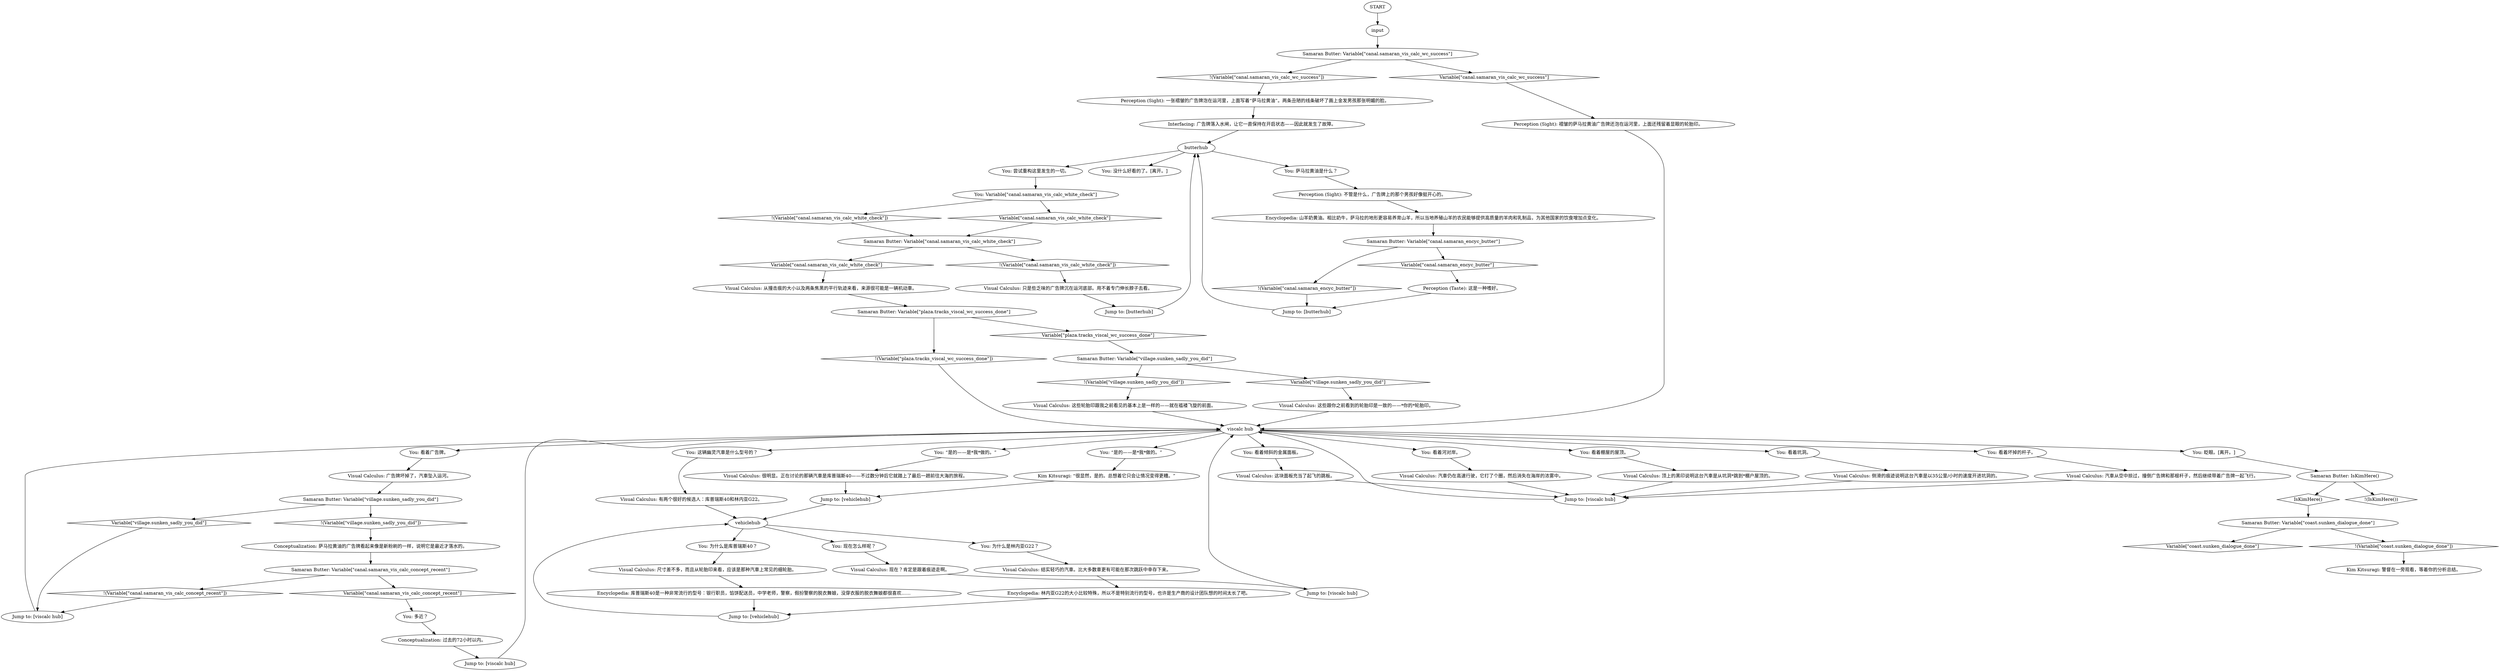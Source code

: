 # CANAL / SAMARAN BUTTER SIGN VISCAL
# You find tire tracks indicating that a car leapt over the canal.
# ==================================================
digraph G {
	  0 [label="START"];
	  1 [label="input"];
	  2 [label="Jump to: [vehiclehub]"];
	  3 [label="Samaran Butter: Variable[\"plaza.tracks_viscal_wc_success_done\"]"];
	  4 [label="Variable[\"plaza.tracks_viscal_wc_success_done\"]", shape=diamond];
	  5 [label="!(Variable[\"plaza.tracks_viscal_wc_success_done\"])", shape=diamond];
	  6 [label="butterhub"];
	  7 [label="Jump to: [butterhub]"];
	  8 [label="You: 看着广告牌。"];
	  9 [label="Samaran Butter: IsKimHere()"];
	  10 [label="IsKimHere()", shape=diamond];
	  11 [label="!(IsKimHere())", shape=diamond];
	  12 [label="You: 看着棚屋的屋顶。"];
	  13 [label="Conceptualization: 萨马拉黄油的广告牌看起来像是新粉刷的一样，说明它是最近才落水的。"];
	  14 [label="Visual Calculus: 从撞击痕的大小以及两条焦黑的平行轨迹来看，来源很可能是一辆机动車。"];
	  15 [label="You: 看着坏掉的杆子。"];
	  16 [label="Samaran Butter: Variable[\"canal.samaran_vis_calc_wc_success\"]"];
	  17 [label="Variable[\"canal.samaran_vis_calc_wc_success\"]", shape=diamond];
	  18 [label="!(Variable[\"canal.samaran_vis_calc_wc_success\"])", shape=diamond];
	  19 [label="Samaran Butter: Variable[\"coast.sunken_dialogue_done\"]"];
	  20 [label="Variable[\"coast.sunken_dialogue_done\"]", shape=diamond];
	  21 [label="!(Variable[\"coast.sunken_dialogue_done\"])", shape=diamond];
	  22 [label="You: 尝试重构这里发生的一切。"];
	  23 [label="You: Variable[\"canal.samaran_vis_calc_white_check\"]"];
	  24 [label="Variable[\"canal.samaran_vis_calc_white_check\"]", shape=diamond];
	  25 [label="!(Variable[\"canal.samaran_vis_calc_white_check\"])", shape=diamond];
	  26 [label="You: 为什么是库普瑞斯40？"];
	  27 [label="Visual Calculus: 汽車仍在高速行驶，它打了个圈，然后消失在海岸的浓雾中。"];
	  28 [label="You: “是的——是*我*做的。”"];
	  29 [label="Kim Kitsuragi: “很显然，是的。总想着它只会让情况变得更糟。”"];
	  30 [label="Encyclopedia: 山羊奶黄油。相比奶牛，萨马拉的地形更容易养育山羊，所以当地养殖山羊的农民能够提供高质量的羊肉和乳制品，为其他国家的饮食增加点变化。"];
	  31 [label="Conceptualization: 过去的72小时以内。"];
	  32 [label="Visual Calculus: 很明显。正在讨论的那辆汽車是库普瑞斯40——不过数分钟后它就踏上了最后一趟前往大海的旅程。"];
	  33 [label="Jump to: [viscalc hub]"];
	  34 [label="Perception (Taste): 这是一种嗜好。"];
	  35 [label="Visual Calculus: 有两个很好的候选人：库普瑞斯40和林内亚G22。"];
	  36 [label="Visual Calculus: 结实轻巧的汽車。比大多数車更有可能在那次跳跃中幸存下来。"];
	  37 [label="Visual Calculus: 顶上的黑印说明这台汽車是从坑洞*跳到*棚户屋顶的。"];
	  38 [label="Visual Calculus: 侧滑的痕迹说明这台汽車是以35公里/小时的速度开进坑洞的。"];
	  39 [label="Jump to: [viscalc hub]"];
	  40 [label="Jump to: [butterhub]"];
	  41 [label="You: 为什么是林内亚G22？"];
	  42 [label="Visual Calculus: 这些跟你之前看到的轮胎印是一致的——*你的*轮胎印。"];
	  43 [label="Encyclopedia: 林内亚G22的大小比较特殊，所以不是特别流行的型号，也许是生产商的设计团队想的时间太长了吧。"];
	  44 [label="Jump to: [viscalc hub]"];
	  45 [label="Samaran Butter: Variable[\"canal.samaran_vis_calc_white_check\"]"];
	  46 [label="Variable[\"canal.samaran_vis_calc_white_check\"]", shape=diamond];
	  47 [label="!(Variable[\"canal.samaran_vis_calc_white_check\"])", shape=diamond];
	  48 [label="You: 没什么好看的了。[离开。]"];
	  49 [label="You: 眨眼。[离开。]"];
	  50 [label="Visual Calculus: 汽車从空中掠过，撞倒广告牌和那根杆子，然后继续带着广告牌一起飞行。"];
	  51 [label="Perception (Sight): 一张褶皱的广告牌泡在运河里，上面写着“萨马拉黄油”。两条丑陋的线条破坏了画上金发男孩那张明媚的脸。"];
	  52 [label="vehiclehub"];
	  53 [label="Perception (Sight): 不管是什么，广告牌上的那个男孩好像挺开心的。"];
	  54 [label="You: 看着坑洞。"];
	  56 [label="Jump to: [vehiclehub]"];
	  57 [label="You: “是的——是*我*做的。”"];
	  58 [label="Visual Calculus: 这些轮胎印跟我之前看见的基本上是一样的——就在褴褛飞旋的前面。"];
	  59 [label="You: 萨马拉黄油是什么？"];
	  60 [label="Visual Calculus: 广告牌坏掉了，汽車坠入运河。"];
	  61 [label="Interfacing: 广告牌落入水闸，让它一直保持在开启状态——因此就发生了故障。"];
	  62 [label="Visual Calculus: 只是些乏味的广告牌沉在运河底部。用不着专门伸长脖子去看。"];
	  63 [label="You: 多近？"];
	  64 [label="Visual Calculus: 这块面板充当了起飞的跳板。"];
	  65 [label="Kim Kitsuragi: 警督在一旁观看，等着你的分析总结。"];
	  66 [label="Encyclopedia: 库普瑞斯40是一种非常流行的型号：银行职员，馅饼配送员，中学老师，警察，假扮警察的脱衣舞娘，没穿衣服的脱衣舞娘都很喜欢……"];
	  67 [label="Perception (Sight): 褶皱的萨马拉黄油广告牌还泡在运河里，上面还残留着显眼的轮胎印。"];
	  68 [label="Samaran Butter: Variable[\"village.sunken_sadly_you_did\"]"];
	  69 [label="Variable[\"village.sunken_sadly_you_did\"]", shape=diamond];
	  70 [label="!(Variable[\"village.sunken_sadly_you_did\"])", shape=diamond];
	  71 [label="Samaran Butter: Variable[\"village.sunken_sadly_you_did\"]"];
	  72 [label="Variable[\"village.sunken_sadly_you_did\"]", shape=diamond];
	  73 [label="!(Variable[\"village.sunken_sadly_you_did\"])", shape=diamond];
	  74 [label="You: 看着河对岸。"];
	  75 [label="Visual Calculus: 现在？肯定是跟着痕迹走啊。"];
	  76 [label="Samaran Butter: Variable[\"canal.samaran_encyc_butter\"]"];
	  77 [label="Variable[\"canal.samaran_encyc_butter\"]", shape=diamond];
	  78 [label="!(Variable[\"canal.samaran_encyc_butter\"])", shape=diamond];
	  79 [label="viscalc hub"];
	  80 [label="You: 现在怎么样呢？"];
	  81 [label="You: 看着倾斜的金属面板。"];
	  82 [label="You: 这辆幽灵汽車是什么型号的？"];
	  83 [label="Visual Calculus: 尺寸差不多，而且从轮胎印来看，应该是那种汽車上常见的细轮胎。"];
	  84 [label="Jump to: [viscalc hub]"];
	  85 [label="Samaran Butter: Variable[\"canal.samaran_vis_calc_concept_recent\"]"];
	  86 [label="Variable[\"canal.samaran_vis_calc_concept_recent\"]", shape=diamond];
	  87 [label="!(Variable[\"canal.samaran_vis_calc_concept_recent\"])", shape=diamond];
	  0 -> 1
	  1 -> 16
	  2 -> 52
	  3 -> 4
	  3 -> 5
	  4 -> 68
	  5 -> 79
	  6 -> 48
	  6 -> 59
	  6 -> 22
	  7 -> 6
	  8 -> 60
	  9 -> 10
	  9 -> 11
	  10 -> 19
	  12 -> 37
	  13 -> 85
	  14 -> 3
	  15 -> 50
	  16 -> 17
	  16 -> 18
	  17 -> 67
	  18 -> 51
	  19 -> 20
	  19 -> 21
	  21 -> 65
	  22 -> 23
	  23 -> 24
	  23 -> 25
	  24 -> 45
	  25 -> 45
	  26 -> 83
	  27 -> 84
	  28 -> 32
	  29 -> 2
	  30 -> 76
	  31 -> 33
	  32 -> 2
	  33 -> 79
	  34 -> 7
	  35 -> 52
	  36 -> 43
	  37 -> 84
	  38 -> 84
	  39 -> 79
	  40 -> 6
	  41 -> 36
	  42 -> 79
	  43 -> 56
	  44 -> 79
	  45 -> 46
	  45 -> 47
	  46 -> 14
	  47 -> 62
	  49 -> 9
	  50 -> 84
	  51 -> 61
	  52 -> 80
	  52 -> 41
	  52 -> 26
	  53 -> 30
	  54 -> 38
	  56 -> 52
	  57 -> 29
	  58 -> 79
	  59 -> 53
	  60 -> 71
	  61 -> 6
	  62 -> 40
	  63 -> 31
	  64 -> 84
	  66 -> 56
	  67 -> 79
	  68 -> 69
	  68 -> 70
	  69 -> 42
	  70 -> 58
	  71 -> 72
	  71 -> 73
	  72 -> 39
	  73 -> 13
	  74 -> 27
	  75 -> 44
	  76 -> 77
	  76 -> 78
	  77 -> 34
	  78 -> 7
	  79 -> 8
	  79 -> 74
	  79 -> 12
	  79 -> 15
	  79 -> 81
	  79 -> 82
	  79 -> 49
	  79 -> 54
	  79 -> 57
	  79 -> 28
	  80 -> 75
	  81 -> 64
	  82 -> 35
	  83 -> 66
	  84 -> 79
	  85 -> 86
	  85 -> 87
	  86 -> 63
	  87 -> 39
}

